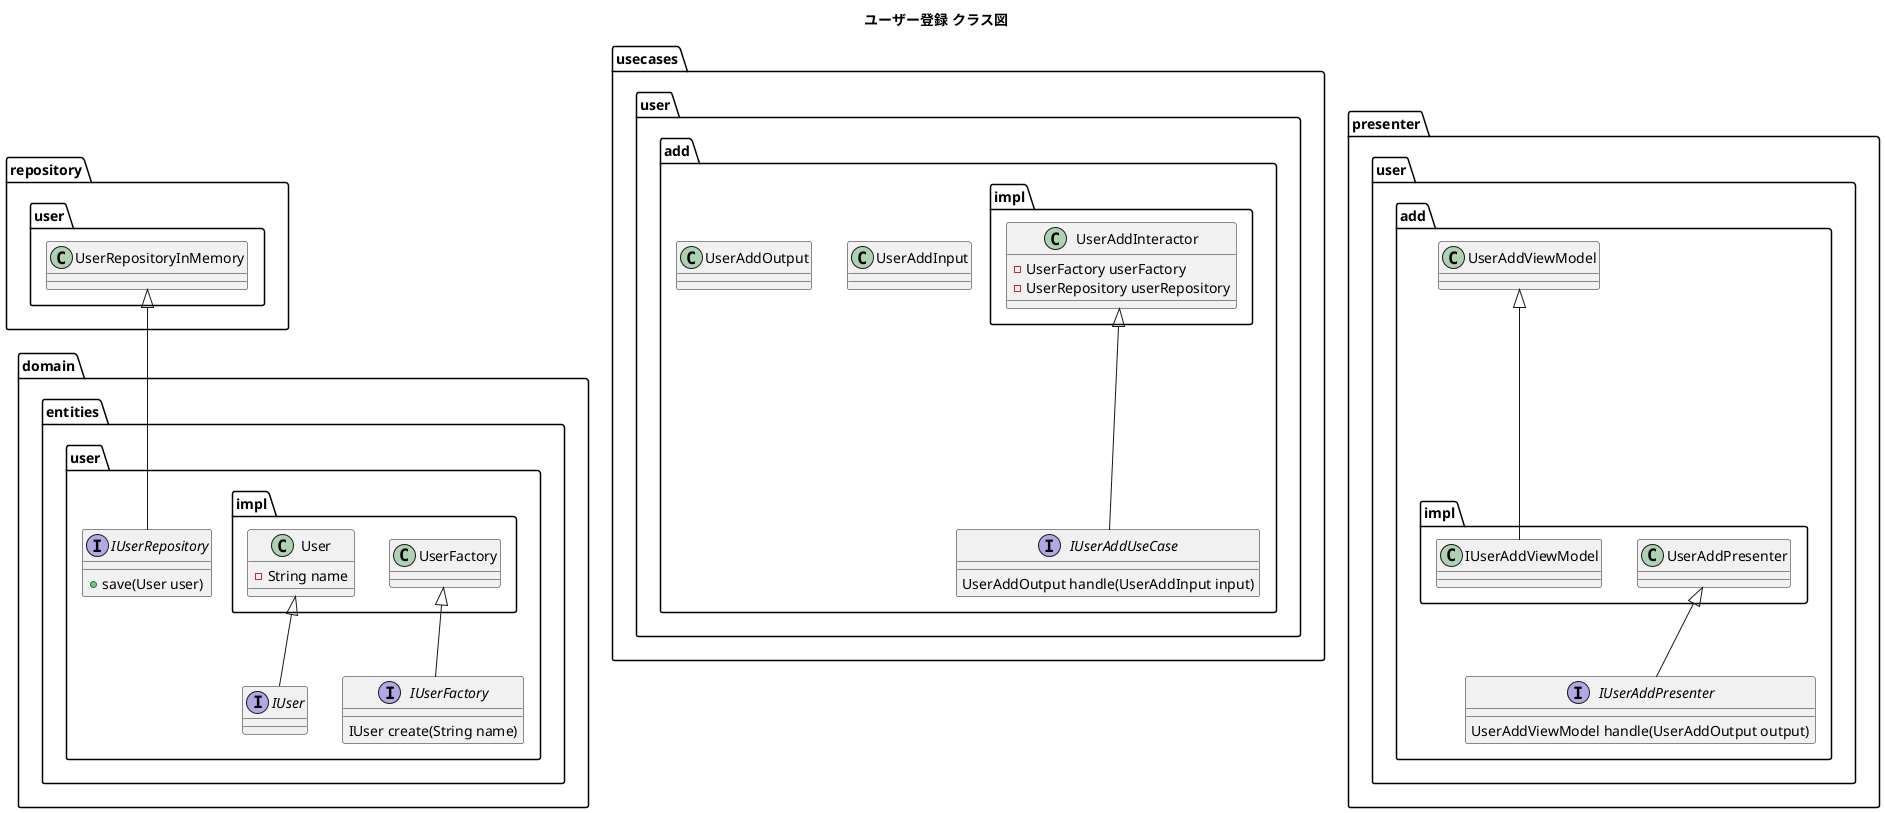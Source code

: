 @startuml
title ユーザー登録 クラス図

' 参考
' - https://www.baeldung.com/spring-boot-clean-architecture
' - https://nrslib.com/clean-architecture-with-java/

' domain
package domain.entities.user {
    ' Data Access Interface
    interface IUserRepository {
        + save(User user)
    }

    interface IUser

    interface IUserFactory {
        IUser create(String name)
    }

    package domain.entities.user.impl {
        User <|-- IUser
        UserFactory <|-- IUserFactory

        class User {
            - String name
        }
    }
}

' usecases
package usecases {
    package usecases.user.add {

        ' Input Data<DS>
        class UserAddInput

        ' Output Data<DS>
        class UserAddOutput

        ' Input Boundary
        interface IUserAddUseCase {
            UserAddOutput handle(UserAddInput input)
        }

        package usecases.user.add.impl {
            UserAddInteractor <|-- IUserAddUseCase

            class UserAddInteractor {
                - UserFactory userFactory
                - UserRepository userRepository
            }
        }
    }
}

package presenter {
    package presenter.user.add {
        ' ViewModel
        class UserAddViewModel
        ' Output Boundary
        interface IUserAddPresenter {
            UserAddViewModel handle(UserAddOutput output)
        }

        package presenter.user.add.impl {
            UserAddPresenter <|-- IUserAddPresenter
            UserAddViewModel <|-- IUserAddViewModel
        }
    }
}

package repository {
    package repository.user {
        UserRepositoryInMemory <|-- IUserRepository
    }
}

@enduml
